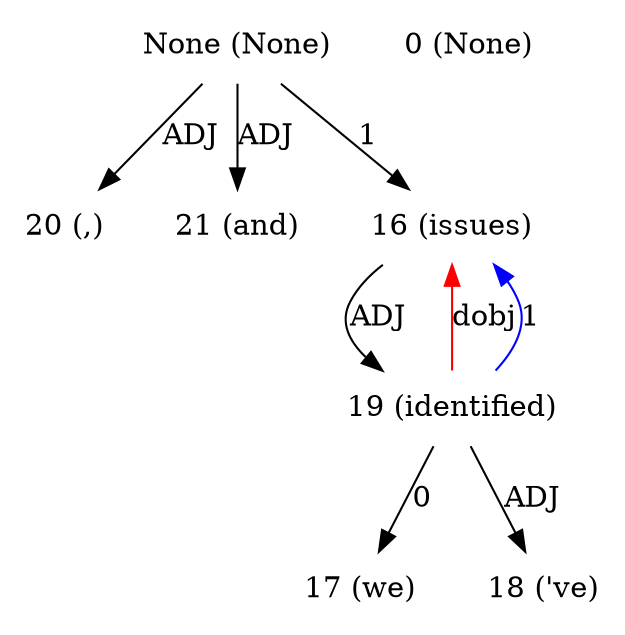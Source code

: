 digraph G{
edge [dir=forward]
node [shape=plaintext]

None [label="None (None)"]
None -> 20 [label="ADJ"]
None [label="None (None)"]
None -> 21 [label="ADJ"]
None [label="None (None)"]
None -> 16 [label="1"]
0 [label="0 (None)"]
16 [label="16 (issues)"]
16 -> 19 [label="ADJ"]
19 -> 16 [label="dobj", color="red"]
17 [label="17 (we)"]
18 [label="18 ('ve)"]
19 [label="19 (identified)"]
19 -> 16 [label="1", color="blue"]
19 -> 17 [label="0"]
19 -> 18 [label="ADJ"]
20 [label="20 (,)"]
21 [label="21 (and)"]
}
